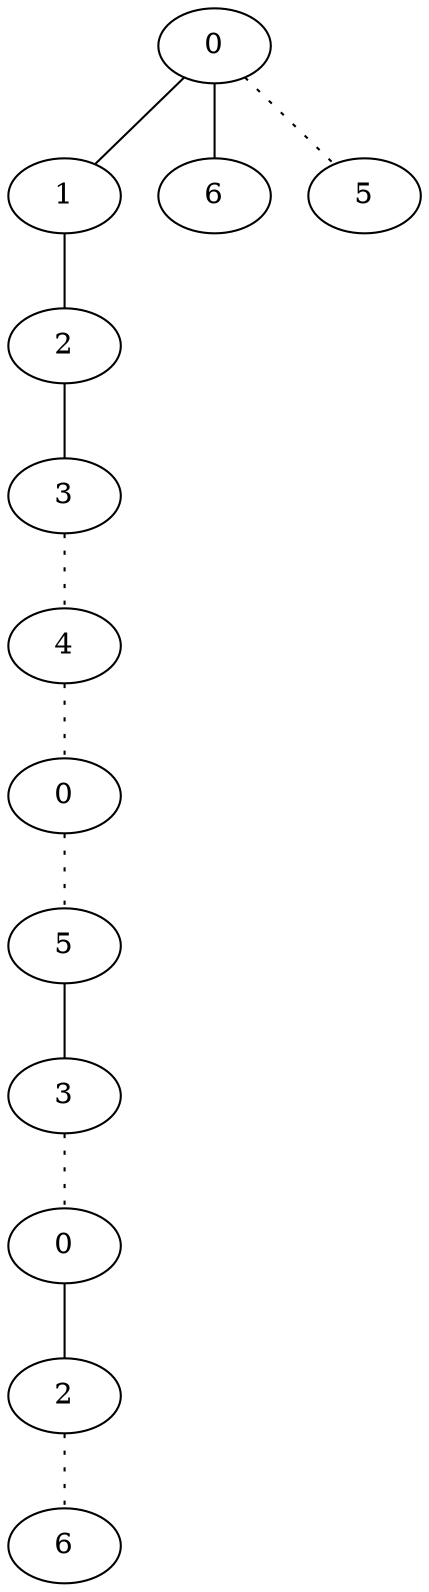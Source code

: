 graph {
a0[label=0];
a1[label=1];
a2[label=2];
a3[label=3];
a4[label=4];
a5[label=0];
a6[label=5];
a7[label=3];
a8[label=0];
a9[label=2];
a10[label=6];
a11[label=6];
a12[label=5];
a0 -- a1;
a0 -- a11;
a0 -- a12 [style=dotted];
a1 -- a2;
a2 -- a3;
a3 -- a4 [style=dotted];
a4 -- a5 [style=dotted];
a5 -- a6 [style=dotted];
a6 -- a7;
a7 -- a8 [style=dotted];
a8 -- a9;
a9 -- a10 [style=dotted];
}
